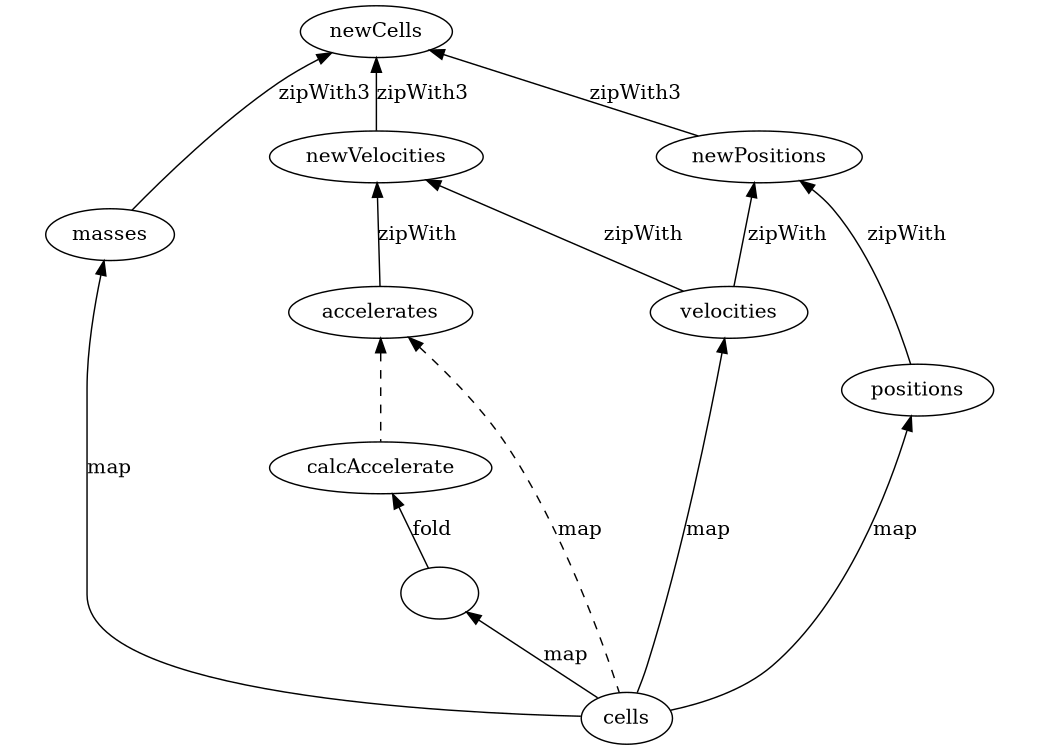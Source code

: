 digraph G {
	size="7, 5";
	ratio="fill";
	
        newCells;
        masses;
        newVelocities;
        newPositions;
        velocities;
        positions;
        accelerates;
        singleAcc[label="calcAccelerate"];
        otherAccs[label=""];
        cells;

        edge[dir=back];
        
        newCells -> masses[label="zipWith3"];
        newCells -> newVelocities[label="zipWith3"];
        newCells -> newPositions[label="zipWith3"];
        masses -> cells[label="map"];
        newVelocities -> velocities[label="zipWith"];
        newVelocities -> accelerates[label="zipWith"];
        newPositions -> velocities[label="zipWith"];
        newPositions -> positions[label="zipWith"];
        velocities -> cells[label="map"];
        positions -> cells[label="map"];
        accelerates -> cells[label="map", style=dashed];
        accelerates -> singleAcc[style=dashed];
        singleAcc -> otherAccs[label="fold"];
        otherAccs -> cells[label="map"];
}